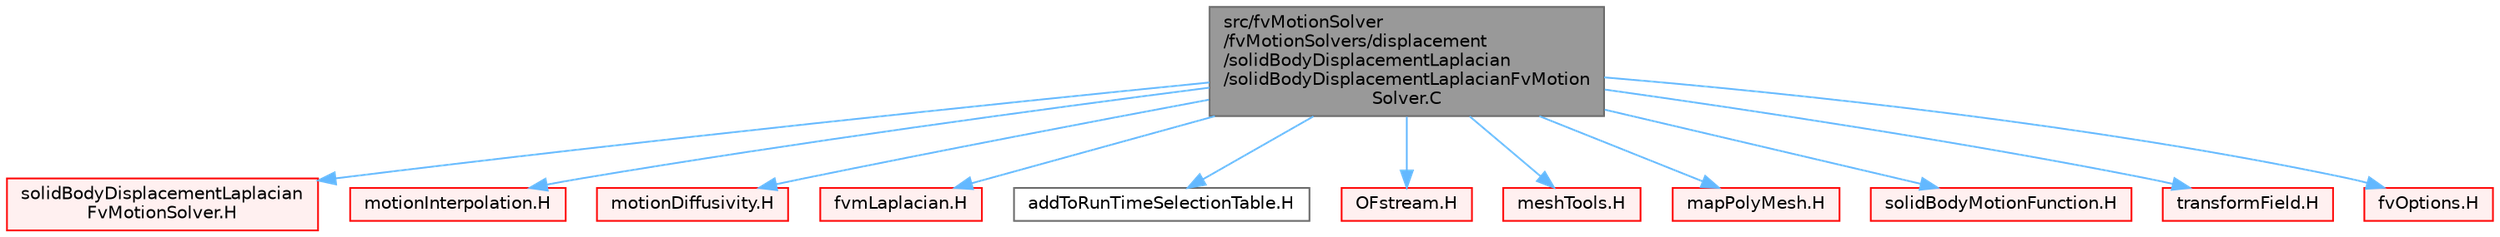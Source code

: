 digraph "src/fvMotionSolver/fvMotionSolvers/displacement/solidBodyDisplacementLaplacian/solidBodyDisplacementLaplacianFvMotionSolver.C"
{
 // LATEX_PDF_SIZE
  bgcolor="transparent";
  edge [fontname=Helvetica,fontsize=10,labelfontname=Helvetica,labelfontsize=10];
  node [fontname=Helvetica,fontsize=10,shape=box,height=0.2,width=0.4];
  Node1 [id="Node000001",label="src/fvMotionSolver\l/fvMotionSolvers/displacement\l/solidBodyDisplacementLaplacian\l/solidBodyDisplacementLaplacianFvMotion\lSolver.C",height=0.2,width=0.4,color="gray40", fillcolor="grey60", style="filled", fontcolor="black",tooltip=" "];
  Node1 -> Node2 [id="edge1_Node000001_Node000002",color="steelblue1",style="solid",tooltip=" "];
  Node2 [id="Node000002",label="solidBodyDisplacementLaplacian\lFvMotionSolver.H",height=0.2,width=0.4,color="red", fillcolor="#FFF0F0", style="filled",URL="$solidBodyDisplacementLaplacianFvMotionSolver_8H.html",tooltip=" "];
  Node1 -> Node414 [id="edge2_Node000001_Node000414",color="steelblue1",style="solid",tooltip=" "];
  Node414 [id="Node000414",label="motionInterpolation.H",height=0.2,width=0.4,color="red", fillcolor="#FFF0F0", style="filled",URL="$motionInterpolation_8H.html",tooltip=" "];
  Node1 -> Node415 [id="edge3_Node000001_Node000415",color="steelblue1",style="solid",tooltip=" "];
  Node415 [id="Node000415",label="motionDiffusivity.H",height=0.2,width=0.4,color="red", fillcolor="#FFF0F0", style="filled",URL="$motionDiffusivity_8H.html",tooltip=" "];
  Node1 -> Node416 [id="edge4_Node000001_Node000416",color="steelblue1",style="solid",tooltip=" "];
  Node416 [id="Node000416",label="fvmLaplacian.H",height=0.2,width=0.4,color="red", fillcolor="#FFF0F0", style="filled",URL="$fvmLaplacian_8H.html",tooltip="Calculate the matrix for the laplacian of the field."];
  Node1 -> Node439 [id="edge5_Node000001_Node000439",color="steelblue1",style="solid",tooltip=" "];
  Node439 [id="Node000439",label="addToRunTimeSelectionTable.H",height=0.2,width=0.4,color="grey40", fillcolor="white", style="filled",URL="$addToRunTimeSelectionTable_8H.html",tooltip="Macros for easy insertion into run-time selection tables."];
  Node1 -> Node440 [id="edge6_Node000001_Node000440",color="steelblue1",style="solid",tooltip=" "];
  Node440 [id="Node000440",label="OFstream.H",height=0.2,width=0.4,color="red", fillcolor="#FFF0F0", style="filled",URL="$OFstream_8H.html",tooltip=" "];
  Node1 -> Node443 [id="edge7_Node000001_Node000443",color="steelblue1",style="solid",tooltip=" "];
  Node443 [id="Node000443",label="meshTools.H",height=0.2,width=0.4,color="red", fillcolor="#FFF0F0", style="filled",URL="$meshTools_8H.html",tooltip=" "];
  Node1 -> Node444 [id="edge8_Node000001_Node000444",color="steelblue1",style="solid",tooltip=" "];
  Node444 [id="Node000444",label="mapPolyMesh.H",height=0.2,width=0.4,color="red", fillcolor="#FFF0F0", style="filled",URL="$mapPolyMesh_8H.html",tooltip=" "];
  Node1 -> Node447 [id="edge9_Node000001_Node000447",color="steelblue1",style="solid",tooltip=" "];
  Node447 [id="Node000447",label="solidBodyMotionFunction.H",height=0.2,width=0.4,color="red", fillcolor="#FFF0F0", style="filled",URL="$solidBodyMotionFunction_8H.html",tooltip=" "];
  Node1 -> Node462 [id="edge10_Node000001_Node000462",color="steelblue1",style="solid",tooltip=" "];
  Node462 [id="Node000462",label="transformField.H",height=0.2,width=0.4,color="red", fillcolor="#FFF0F0", style="filled",URL="$transformField_8H.html",tooltip="Spatial transformation functions for primitive fields."];
  Node1 -> Node463 [id="edge11_Node000001_Node000463",color="steelblue1",style="solid",tooltip=" "];
  Node463 [id="Node000463",label="fvOptions.H",height=0.2,width=0.4,color="red", fillcolor="#FFF0F0", style="filled",URL="$fvOptions_8H.html",tooltip=" "];
}
